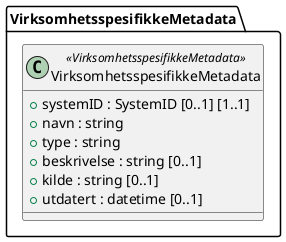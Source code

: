 @startuml
class VirksomhetsspesifikkeMetadata.VirksomhetsspesifikkeMetadata <<VirksomhetsspesifikkeMetadata>> {
  +systemID : SystemID [0..1] [1..1]
  +navn : string
  +type : string
  +beskrivelse : string [0..1]
  +kilde : string [0..1]
  +utdatert : datetime [0..1]
}
@enduml
